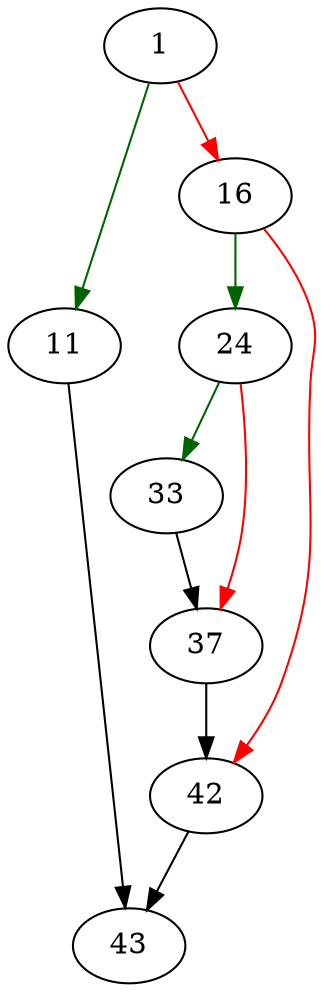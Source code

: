 strict digraph "output_reset" {
	// Node definitions.
	1 [entry=true];
	11;
	16;
	43;
	24;
	42;
	33;
	37;

	// Edge definitions.
	1 -> 11 [
		color=darkgreen
		cond=true
	];
	1 -> 16 [
		color=red
		cond=false
	];
	11 -> 43;
	16 -> 24 [
		color=darkgreen
		cond=true
	];
	16 -> 42 [
		color=red
		cond=false
	];
	24 -> 33 [
		color=darkgreen
		cond=true
	];
	24 -> 37 [
		color=red
		cond=false
	];
	42 -> 43;
	33 -> 37;
	37 -> 42;
}
